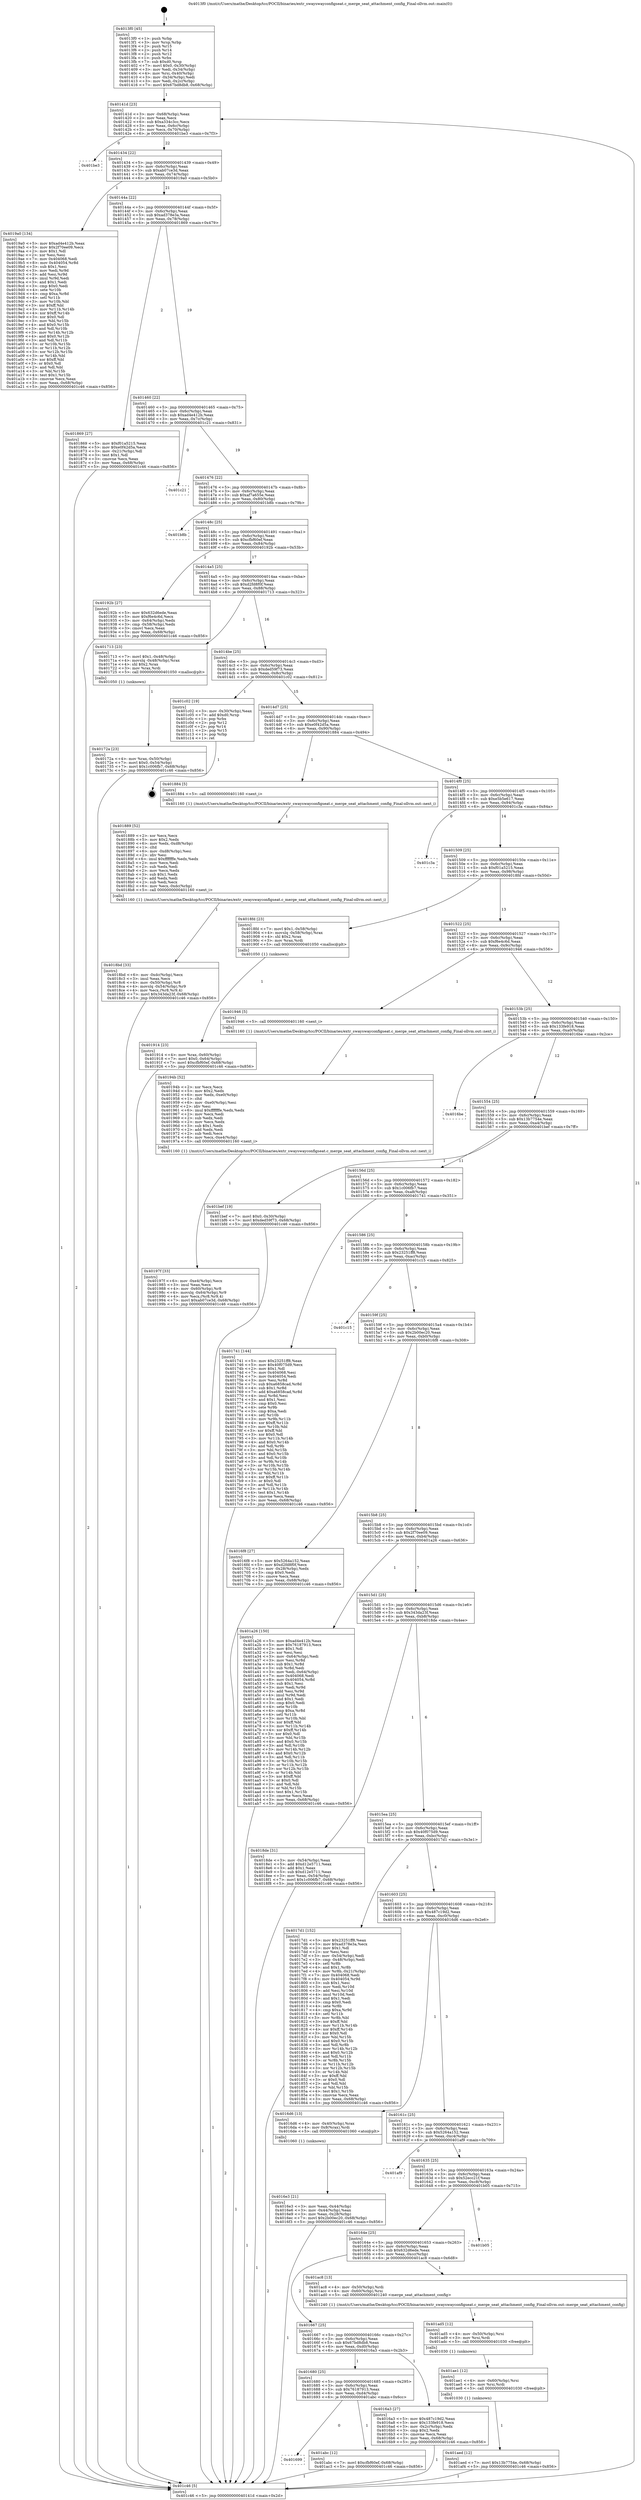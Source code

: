 digraph "0x4013f0" {
  label = "0x4013f0 (/mnt/c/Users/mathe/Desktop/tcc/POCII/binaries/extr_swayswayconfigseat.c_merge_seat_attachment_config_Final-ollvm.out::main(0))"
  labelloc = "t"
  node[shape=record]

  Entry [label="",width=0.3,height=0.3,shape=circle,fillcolor=black,style=filled]
  "0x40141d" [label="{
     0x40141d [23]\l
     | [instrs]\l
     &nbsp;&nbsp;0x40141d \<+3\>: mov -0x68(%rbp),%eax\l
     &nbsp;&nbsp;0x401420 \<+2\>: mov %eax,%ecx\l
     &nbsp;&nbsp;0x401422 \<+6\>: sub $0xa334c3cc,%ecx\l
     &nbsp;&nbsp;0x401428 \<+3\>: mov %eax,-0x6c(%rbp)\l
     &nbsp;&nbsp;0x40142b \<+3\>: mov %ecx,-0x70(%rbp)\l
     &nbsp;&nbsp;0x40142e \<+6\>: je 0000000000401be3 \<main+0x7f3\>\l
  }"]
  "0x401be3" [label="{
     0x401be3\l
  }", style=dashed]
  "0x401434" [label="{
     0x401434 [22]\l
     | [instrs]\l
     &nbsp;&nbsp;0x401434 \<+5\>: jmp 0000000000401439 \<main+0x49\>\l
     &nbsp;&nbsp;0x401439 \<+3\>: mov -0x6c(%rbp),%eax\l
     &nbsp;&nbsp;0x40143c \<+5\>: sub $0xab07ce3d,%eax\l
     &nbsp;&nbsp;0x401441 \<+3\>: mov %eax,-0x74(%rbp)\l
     &nbsp;&nbsp;0x401444 \<+6\>: je 00000000004019a0 \<main+0x5b0\>\l
  }"]
  Exit [label="",width=0.3,height=0.3,shape=circle,fillcolor=black,style=filled,peripheries=2]
  "0x4019a0" [label="{
     0x4019a0 [134]\l
     | [instrs]\l
     &nbsp;&nbsp;0x4019a0 \<+5\>: mov $0xad4e412b,%eax\l
     &nbsp;&nbsp;0x4019a5 \<+5\>: mov $0x2f70ee09,%ecx\l
     &nbsp;&nbsp;0x4019aa \<+2\>: mov $0x1,%dl\l
     &nbsp;&nbsp;0x4019ac \<+2\>: xor %esi,%esi\l
     &nbsp;&nbsp;0x4019ae \<+7\>: mov 0x404068,%edi\l
     &nbsp;&nbsp;0x4019b5 \<+8\>: mov 0x404054,%r8d\l
     &nbsp;&nbsp;0x4019bd \<+3\>: sub $0x1,%esi\l
     &nbsp;&nbsp;0x4019c0 \<+3\>: mov %edi,%r9d\l
     &nbsp;&nbsp;0x4019c3 \<+3\>: add %esi,%r9d\l
     &nbsp;&nbsp;0x4019c6 \<+4\>: imul %r9d,%edi\l
     &nbsp;&nbsp;0x4019ca \<+3\>: and $0x1,%edi\l
     &nbsp;&nbsp;0x4019cd \<+3\>: cmp $0x0,%edi\l
     &nbsp;&nbsp;0x4019d0 \<+4\>: sete %r10b\l
     &nbsp;&nbsp;0x4019d4 \<+4\>: cmp $0xa,%r8d\l
     &nbsp;&nbsp;0x4019d8 \<+4\>: setl %r11b\l
     &nbsp;&nbsp;0x4019dc \<+3\>: mov %r10b,%bl\l
     &nbsp;&nbsp;0x4019df \<+3\>: xor $0xff,%bl\l
     &nbsp;&nbsp;0x4019e2 \<+3\>: mov %r11b,%r14b\l
     &nbsp;&nbsp;0x4019e5 \<+4\>: xor $0xff,%r14b\l
     &nbsp;&nbsp;0x4019e9 \<+3\>: xor $0x0,%dl\l
     &nbsp;&nbsp;0x4019ec \<+3\>: mov %bl,%r15b\l
     &nbsp;&nbsp;0x4019ef \<+4\>: and $0x0,%r15b\l
     &nbsp;&nbsp;0x4019f3 \<+3\>: and %dl,%r10b\l
     &nbsp;&nbsp;0x4019f6 \<+3\>: mov %r14b,%r12b\l
     &nbsp;&nbsp;0x4019f9 \<+4\>: and $0x0,%r12b\l
     &nbsp;&nbsp;0x4019fd \<+3\>: and %dl,%r11b\l
     &nbsp;&nbsp;0x401a00 \<+3\>: or %r10b,%r15b\l
     &nbsp;&nbsp;0x401a03 \<+3\>: or %r11b,%r12b\l
     &nbsp;&nbsp;0x401a06 \<+3\>: xor %r12b,%r15b\l
     &nbsp;&nbsp;0x401a09 \<+3\>: or %r14b,%bl\l
     &nbsp;&nbsp;0x401a0c \<+3\>: xor $0xff,%bl\l
     &nbsp;&nbsp;0x401a0f \<+3\>: or $0x0,%dl\l
     &nbsp;&nbsp;0x401a12 \<+2\>: and %dl,%bl\l
     &nbsp;&nbsp;0x401a14 \<+3\>: or %bl,%r15b\l
     &nbsp;&nbsp;0x401a17 \<+4\>: test $0x1,%r15b\l
     &nbsp;&nbsp;0x401a1b \<+3\>: cmovne %ecx,%eax\l
     &nbsp;&nbsp;0x401a1e \<+3\>: mov %eax,-0x68(%rbp)\l
     &nbsp;&nbsp;0x401a21 \<+5\>: jmp 0000000000401c46 \<main+0x856\>\l
  }"]
  "0x40144a" [label="{
     0x40144a [22]\l
     | [instrs]\l
     &nbsp;&nbsp;0x40144a \<+5\>: jmp 000000000040144f \<main+0x5f\>\l
     &nbsp;&nbsp;0x40144f \<+3\>: mov -0x6c(%rbp),%eax\l
     &nbsp;&nbsp;0x401452 \<+5\>: sub $0xad378e3a,%eax\l
     &nbsp;&nbsp;0x401457 \<+3\>: mov %eax,-0x78(%rbp)\l
     &nbsp;&nbsp;0x40145a \<+6\>: je 0000000000401869 \<main+0x479\>\l
  }"]
  "0x401aed" [label="{
     0x401aed [12]\l
     | [instrs]\l
     &nbsp;&nbsp;0x401aed \<+7\>: movl $0x13b7754e,-0x68(%rbp)\l
     &nbsp;&nbsp;0x401af4 \<+5\>: jmp 0000000000401c46 \<main+0x856\>\l
  }"]
  "0x401869" [label="{
     0x401869 [27]\l
     | [instrs]\l
     &nbsp;&nbsp;0x401869 \<+5\>: mov $0xf01a5215,%eax\l
     &nbsp;&nbsp;0x40186e \<+5\>: mov $0xe0f42d5a,%ecx\l
     &nbsp;&nbsp;0x401873 \<+3\>: mov -0x21(%rbp),%dl\l
     &nbsp;&nbsp;0x401876 \<+3\>: test $0x1,%dl\l
     &nbsp;&nbsp;0x401879 \<+3\>: cmovne %ecx,%eax\l
     &nbsp;&nbsp;0x40187c \<+3\>: mov %eax,-0x68(%rbp)\l
     &nbsp;&nbsp;0x40187f \<+5\>: jmp 0000000000401c46 \<main+0x856\>\l
  }"]
  "0x401460" [label="{
     0x401460 [22]\l
     | [instrs]\l
     &nbsp;&nbsp;0x401460 \<+5\>: jmp 0000000000401465 \<main+0x75\>\l
     &nbsp;&nbsp;0x401465 \<+3\>: mov -0x6c(%rbp),%eax\l
     &nbsp;&nbsp;0x401468 \<+5\>: sub $0xad4e412b,%eax\l
     &nbsp;&nbsp;0x40146d \<+3\>: mov %eax,-0x7c(%rbp)\l
     &nbsp;&nbsp;0x401470 \<+6\>: je 0000000000401c21 \<main+0x831\>\l
  }"]
  "0x401ae1" [label="{
     0x401ae1 [12]\l
     | [instrs]\l
     &nbsp;&nbsp;0x401ae1 \<+4\>: mov -0x60(%rbp),%rsi\l
     &nbsp;&nbsp;0x401ae5 \<+3\>: mov %rsi,%rdi\l
     &nbsp;&nbsp;0x401ae8 \<+5\>: call 0000000000401030 \<free@plt\>\l
     | [calls]\l
     &nbsp;&nbsp;0x401030 \{1\} (unknown)\l
  }"]
  "0x401c21" [label="{
     0x401c21\l
  }", style=dashed]
  "0x401476" [label="{
     0x401476 [22]\l
     | [instrs]\l
     &nbsp;&nbsp;0x401476 \<+5\>: jmp 000000000040147b \<main+0x8b\>\l
     &nbsp;&nbsp;0x40147b \<+3\>: mov -0x6c(%rbp),%eax\l
     &nbsp;&nbsp;0x40147e \<+5\>: sub $0xaf7a655e,%eax\l
     &nbsp;&nbsp;0x401483 \<+3\>: mov %eax,-0x80(%rbp)\l
     &nbsp;&nbsp;0x401486 \<+6\>: je 0000000000401b8b \<main+0x79b\>\l
  }"]
  "0x401ad5" [label="{
     0x401ad5 [12]\l
     | [instrs]\l
     &nbsp;&nbsp;0x401ad5 \<+4\>: mov -0x50(%rbp),%rsi\l
     &nbsp;&nbsp;0x401ad9 \<+3\>: mov %rsi,%rdi\l
     &nbsp;&nbsp;0x401adc \<+5\>: call 0000000000401030 \<free@plt\>\l
     | [calls]\l
     &nbsp;&nbsp;0x401030 \{1\} (unknown)\l
  }"]
  "0x401b8b" [label="{
     0x401b8b\l
  }", style=dashed]
  "0x40148c" [label="{
     0x40148c [25]\l
     | [instrs]\l
     &nbsp;&nbsp;0x40148c \<+5\>: jmp 0000000000401491 \<main+0xa1\>\l
     &nbsp;&nbsp;0x401491 \<+3\>: mov -0x6c(%rbp),%eax\l
     &nbsp;&nbsp;0x401494 \<+5\>: sub $0xcfbf60ef,%eax\l
     &nbsp;&nbsp;0x401499 \<+6\>: mov %eax,-0x84(%rbp)\l
     &nbsp;&nbsp;0x40149f \<+6\>: je 000000000040192b \<main+0x53b\>\l
  }"]
  "0x401699" [label="{
     0x401699\l
  }", style=dashed]
  "0x40192b" [label="{
     0x40192b [27]\l
     | [instrs]\l
     &nbsp;&nbsp;0x40192b \<+5\>: mov $0x632d6ede,%eax\l
     &nbsp;&nbsp;0x401930 \<+5\>: mov $0xf6e4c6d,%ecx\l
     &nbsp;&nbsp;0x401935 \<+3\>: mov -0x64(%rbp),%edx\l
     &nbsp;&nbsp;0x401938 \<+3\>: cmp -0x58(%rbp),%edx\l
     &nbsp;&nbsp;0x40193b \<+3\>: cmovl %ecx,%eax\l
     &nbsp;&nbsp;0x40193e \<+3\>: mov %eax,-0x68(%rbp)\l
     &nbsp;&nbsp;0x401941 \<+5\>: jmp 0000000000401c46 \<main+0x856\>\l
  }"]
  "0x4014a5" [label="{
     0x4014a5 [25]\l
     | [instrs]\l
     &nbsp;&nbsp;0x4014a5 \<+5\>: jmp 00000000004014aa \<main+0xba\>\l
     &nbsp;&nbsp;0x4014aa \<+3\>: mov -0x6c(%rbp),%eax\l
     &nbsp;&nbsp;0x4014ad \<+5\>: sub $0xd2fd8f0f,%eax\l
     &nbsp;&nbsp;0x4014b2 \<+6\>: mov %eax,-0x88(%rbp)\l
     &nbsp;&nbsp;0x4014b8 \<+6\>: je 0000000000401713 \<main+0x323\>\l
  }"]
  "0x401abc" [label="{
     0x401abc [12]\l
     | [instrs]\l
     &nbsp;&nbsp;0x401abc \<+7\>: movl $0xcfbf60ef,-0x68(%rbp)\l
     &nbsp;&nbsp;0x401ac3 \<+5\>: jmp 0000000000401c46 \<main+0x856\>\l
  }"]
  "0x401713" [label="{
     0x401713 [23]\l
     | [instrs]\l
     &nbsp;&nbsp;0x401713 \<+7\>: movl $0x1,-0x48(%rbp)\l
     &nbsp;&nbsp;0x40171a \<+4\>: movslq -0x48(%rbp),%rax\l
     &nbsp;&nbsp;0x40171e \<+4\>: shl $0x2,%rax\l
     &nbsp;&nbsp;0x401722 \<+3\>: mov %rax,%rdi\l
     &nbsp;&nbsp;0x401725 \<+5\>: call 0000000000401050 \<malloc@plt\>\l
     | [calls]\l
     &nbsp;&nbsp;0x401050 \{1\} (unknown)\l
  }"]
  "0x4014be" [label="{
     0x4014be [25]\l
     | [instrs]\l
     &nbsp;&nbsp;0x4014be \<+5\>: jmp 00000000004014c3 \<main+0xd3\>\l
     &nbsp;&nbsp;0x4014c3 \<+3\>: mov -0x6c(%rbp),%eax\l
     &nbsp;&nbsp;0x4014c6 \<+5\>: sub $0xded59f73,%eax\l
     &nbsp;&nbsp;0x4014cb \<+6\>: mov %eax,-0x8c(%rbp)\l
     &nbsp;&nbsp;0x4014d1 \<+6\>: je 0000000000401c02 \<main+0x812\>\l
  }"]
  "0x40197f" [label="{
     0x40197f [33]\l
     | [instrs]\l
     &nbsp;&nbsp;0x40197f \<+6\>: mov -0xe4(%rbp),%ecx\l
     &nbsp;&nbsp;0x401985 \<+3\>: imul %eax,%ecx\l
     &nbsp;&nbsp;0x401988 \<+4\>: mov -0x60(%rbp),%r8\l
     &nbsp;&nbsp;0x40198c \<+4\>: movslq -0x64(%rbp),%r9\l
     &nbsp;&nbsp;0x401990 \<+4\>: mov %ecx,(%r8,%r9,4)\l
     &nbsp;&nbsp;0x401994 \<+7\>: movl $0xab07ce3d,-0x68(%rbp)\l
     &nbsp;&nbsp;0x40199b \<+5\>: jmp 0000000000401c46 \<main+0x856\>\l
  }"]
  "0x401c02" [label="{
     0x401c02 [19]\l
     | [instrs]\l
     &nbsp;&nbsp;0x401c02 \<+3\>: mov -0x30(%rbp),%eax\l
     &nbsp;&nbsp;0x401c05 \<+7\>: add $0xd0,%rsp\l
     &nbsp;&nbsp;0x401c0c \<+1\>: pop %rbx\l
     &nbsp;&nbsp;0x401c0d \<+2\>: pop %r12\l
     &nbsp;&nbsp;0x401c0f \<+2\>: pop %r14\l
     &nbsp;&nbsp;0x401c11 \<+2\>: pop %r15\l
     &nbsp;&nbsp;0x401c13 \<+1\>: pop %rbp\l
     &nbsp;&nbsp;0x401c14 \<+1\>: ret\l
  }"]
  "0x4014d7" [label="{
     0x4014d7 [25]\l
     | [instrs]\l
     &nbsp;&nbsp;0x4014d7 \<+5\>: jmp 00000000004014dc \<main+0xec\>\l
     &nbsp;&nbsp;0x4014dc \<+3\>: mov -0x6c(%rbp),%eax\l
     &nbsp;&nbsp;0x4014df \<+5\>: sub $0xe0f42d5a,%eax\l
     &nbsp;&nbsp;0x4014e4 \<+6\>: mov %eax,-0x90(%rbp)\l
     &nbsp;&nbsp;0x4014ea \<+6\>: je 0000000000401884 \<main+0x494\>\l
  }"]
  "0x40194b" [label="{
     0x40194b [52]\l
     | [instrs]\l
     &nbsp;&nbsp;0x40194b \<+2\>: xor %ecx,%ecx\l
     &nbsp;&nbsp;0x40194d \<+5\>: mov $0x2,%edx\l
     &nbsp;&nbsp;0x401952 \<+6\>: mov %edx,-0xe0(%rbp)\l
     &nbsp;&nbsp;0x401958 \<+1\>: cltd\l
     &nbsp;&nbsp;0x401959 \<+6\>: mov -0xe0(%rbp),%esi\l
     &nbsp;&nbsp;0x40195f \<+2\>: idiv %esi\l
     &nbsp;&nbsp;0x401961 \<+6\>: imul $0xfffffffe,%edx,%edx\l
     &nbsp;&nbsp;0x401967 \<+2\>: mov %ecx,%edi\l
     &nbsp;&nbsp;0x401969 \<+2\>: sub %edx,%edi\l
     &nbsp;&nbsp;0x40196b \<+2\>: mov %ecx,%edx\l
     &nbsp;&nbsp;0x40196d \<+3\>: sub $0x1,%edx\l
     &nbsp;&nbsp;0x401970 \<+2\>: add %edx,%edi\l
     &nbsp;&nbsp;0x401972 \<+2\>: sub %edi,%ecx\l
     &nbsp;&nbsp;0x401974 \<+6\>: mov %ecx,-0xe4(%rbp)\l
     &nbsp;&nbsp;0x40197a \<+5\>: call 0000000000401160 \<next_i\>\l
     | [calls]\l
     &nbsp;&nbsp;0x401160 \{1\} (/mnt/c/Users/mathe/Desktop/tcc/POCII/binaries/extr_swayswayconfigseat.c_merge_seat_attachment_config_Final-ollvm.out::next_i)\l
  }"]
  "0x401884" [label="{
     0x401884 [5]\l
     | [instrs]\l
     &nbsp;&nbsp;0x401884 \<+5\>: call 0000000000401160 \<next_i\>\l
     | [calls]\l
     &nbsp;&nbsp;0x401160 \{1\} (/mnt/c/Users/mathe/Desktop/tcc/POCII/binaries/extr_swayswayconfigseat.c_merge_seat_attachment_config_Final-ollvm.out::next_i)\l
  }"]
  "0x4014f0" [label="{
     0x4014f0 [25]\l
     | [instrs]\l
     &nbsp;&nbsp;0x4014f0 \<+5\>: jmp 00000000004014f5 \<main+0x105\>\l
     &nbsp;&nbsp;0x4014f5 \<+3\>: mov -0x6c(%rbp),%eax\l
     &nbsp;&nbsp;0x4014f8 \<+5\>: sub $0xe5b5e617,%eax\l
     &nbsp;&nbsp;0x4014fd \<+6\>: mov %eax,-0x94(%rbp)\l
     &nbsp;&nbsp;0x401503 \<+6\>: je 0000000000401c3a \<main+0x84a\>\l
  }"]
  "0x401914" [label="{
     0x401914 [23]\l
     | [instrs]\l
     &nbsp;&nbsp;0x401914 \<+4\>: mov %rax,-0x60(%rbp)\l
     &nbsp;&nbsp;0x401918 \<+7\>: movl $0x0,-0x64(%rbp)\l
     &nbsp;&nbsp;0x40191f \<+7\>: movl $0xcfbf60ef,-0x68(%rbp)\l
     &nbsp;&nbsp;0x401926 \<+5\>: jmp 0000000000401c46 \<main+0x856\>\l
  }"]
  "0x401c3a" [label="{
     0x401c3a\l
  }", style=dashed]
  "0x401509" [label="{
     0x401509 [25]\l
     | [instrs]\l
     &nbsp;&nbsp;0x401509 \<+5\>: jmp 000000000040150e \<main+0x11e\>\l
     &nbsp;&nbsp;0x40150e \<+3\>: mov -0x6c(%rbp),%eax\l
     &nbsp;&nbsp;0x401511 \<+5\>: sub $0xf01a5215,%eax\l
     &nbsp;&nbsp;0x401516 \<+6\>: mov %eax,-0x98(%rbp)\l
     &nbsp;&nbsp;0x40151c \<+6\>: je 00000000004018fd \<main+0x50d\>\l
  }"]
  "0x4018bd" [label="{
     0x4018bd [33]\l
     | [instrs]\l
     &nbsp;&nbsp;0x4018bd \<+6\>: mov -0xdc(%rbp),%ecx\l
     &nbsp;&nbsp;0x4018c3 \<+3\>: imul %eax,%ecx\l
     &nbsp;&nbsp;0x4018c6 \<+4\>: mov -0x50(%rbp),%r8\l
     &nbsp;&nbsp;0x4018ca \<+4\>: movslq -0x54(%rbp),%r9\l
     &nbsp;&nbsp;0x4018ce \<+4\>: mov %ecx,(%r8,%r9,4)\l
     &nbsp;&nbsp;0x4018d2 \<+7\>: movl $0x343da23f,-0x68(%rbp)\l
     &nbsp;&nbsp;0x4018d9 \<+5\>: jmp 0000000000401c46 \<main+0x856\>\l
  }"]
  "0x4018fd" [label="{
     0x4018fd [23]\l
     | [instrs]\l
     &nbsp;&nbsp;0x4018fd \<+7\>: movl $0x1,-0x58(%rbp)\l
     &nbsp;&nbsp;0x401904 \<+4\>: movslq -0x58(%rbp),%rax\l
     &nbsp;&nbsp;0x401908 \<+4\>: shl $0x2,%rax\l
     &nbsp;&nbsp;0x40190c \<+3\>: mov %rax,%rdi\l
     &nbsp;&nbsp;0x40190f \<+5\>: call 0000000000401050 \<malloc@plt\>\l
     | [calls]\l
     &nbsp;&nbsp;0x401050 \{1\} (unknown)\l
  }"]
  "0x401522" [label="{
     0x401522 [25]\l
     | [instrs]\l
     &nbsp;&nbsp;0x401522 \<+5\>: jmp 0000000000401527 \<main+0x137\>\l
     &nbsp;&nbsp;0x401527 \<+3\>: mov -0x6c(%rbp),%eax\l
     &nbsp;&nbsp;0x40152a \<+5\>: sub $0xf6e4c6d,%eax\l
     &nbsp;&nbsp;0x40152f \<+6\>: mov %eax,-0x9c(%rbp)\l
     &nbsp;&nbsp;0x401535 \<+6\>: je 0000000000401946 \<main+0x556\>\l
  }"]
  "0x401889" [label="{
     0x401889 [52]\l
     | [instrs]\l
     &nbsp;&nbsp;0x401889 \<+2\>: xor %ecx,%ecx\l
     &nbsp;&nbsp;0x40188b \<+5\>: mov $0x2,%edx\l
     &nbsp;&nbsp;0x401890 \<+6\>: mov %edx,-0xd8(%rbp)\l
     &nbsp;&nbsp;0x401896 \<+1\>: cltd\l
     &nbsp;&nbsp;0x401897 \<+6\>: mov -0xd8(%rbp),%esi\l
     &nbsp;&nbsp;0x40189d \<+2\>: idiv %esi\l
     &nbsp;&nbsp;0x40189f \<+6\>: imul $0xfffffffe,%edx,%edx\l
     &nbsp;&nbsp;0x4018a5 \<+2\>: mov %ecx,%edi\l
     &nbsp;&nbsp;0x4018a7 \<+2\>: sub %edx,%edi\l
     &nbsp;&nbsp;0x4018a9 \<+2\>: mov %ecx,%edx\l
     &nbsp;&nbsp;0x4018ab \<+3\>: sub $0x1,%edx\l
     &nbsp;&nbsp;0x4018ae \<+2\>: add %edx,%edi\l
     &nbsp;&nbsp;0x4018b0 \<+2\>: sub %edi,%ecx\l
     &nbsp;&nbsp;0x4018b2 \<+6\>: mov %ecx,-0xdc(%rbp)\l
     &nbsp;&nbsp;0x4018b8 \<+5\>: call 0000000000401160 \<next_i\>\l
     | [calls]\l
     &nbsp;&nbsp;0x401160 \{1\} (/mnt/c/Users/mathe/Desktop/tcc/POCII/binaries/extr_swayswayconfigseat.c_merge_seat_attachment_config_Final-ollvm.out::next_i)\l
  }"]
  "0x401946" [label="{
     0x401946 [5]\l
     | [instrs]\l
     &nbsp;&nbsp;0x401946 \<+5\>: call 0000000000401160 \<next_i\>\l
     | [calls]\l
     &nbsp;&nbsp;0x401160 \{1\} (/mnt/c/Users/mathe/Desktop/tcc/POCII/binaries/extr_swayswayconfigseat.c_merge_seat_attachment_config_Final-ollvm.out::next_i)\l
  }"]
  "0x40153b" [label="{
     0x40153b [25]\l
     | [instrs]\l
     &nbsp;&nbsp;0x40153b \<+5\>: jmp 0000000000401540 \<main+0x150\>\l
     &nbsp;&nbsp;0x401540 \<+3\>: mov -0x6c(%rbp),%eax\l
     &nbsp;&nbsp;0x401543 \<+5\>: sub $0x133fe918,%eax\l
     &nbsp;&nbsp;0x401548 \<+6\>: mov %eax,-0xa0(%rbp)\l
     &nbsp;&nbsp;0x40154e \<+6\>: je 00000000004016be \<main+0x2ce\>\l
  }"]
  "0x40172a" [label="{
     0x40172a [23]\l
     | [instrs]\l
     &nbsp;&nbsp;0x40172a \<+4\>: mov %rax,-0x50(%rbp)\l
     &nbsp;&nbsp;0x40172e \<+7\>: movl $0x0,-0x54(%rbp)\l
     &nbsp;&nbsp;0x401735 \<+7\>: movl $0x1c006fb7,-0x68(%rbp)\l
     &nbsp;&nbsp;0x40173c \<+5\>: jmp 0000000000401c46 \<main+0x856\>\l
  }"]
  "0x4016be" [label="{
     0x4016be\l
  }", style=dashed]
  "0x401554" [label="{
     0x401554 [25]\l
     | [instrs]\l
     &nbsp;&nbsp;0x401554 \<+5\>: jmp 0000000000401559 \<main+0x169\>\l
     &nbsp;&nbsp;0x401559 \<+3\>: mov -0x6c(%rbp),%eax\l
     &nbsp;&nbsp;0x40155c \<+5\>: sub $0x13b7754e,%eax\l
     &nbsp;&nbsp;0x401561 \<+6\>: mov %eax,-0xa4(%rbp)\l
     &nbsp;&nbsp;0x401567 \<+6\>: je 0000000000401bef \<main+0x7ff\>\l
  }"]
  "0x4016e3" [label="{
     0x4016e3 [21]\l
     | [instrs]\l
     &nbsp;&nbsp;0x4016e3 \<+3\>: mov %eax,-0x44(%rbp)\l
     &nbsp;&nbsp;0x4016e6 \<+3\>: mov -0x44(%rbp),%eax\l
     &nbsp;&nbsp;0x4016e9 \<+3\>: mov %eax,-0x28(%rbp)\l
     &nbsp;&nbsp;0x4016ec \<+7\>: movl $0x2b00ec20,-0x68(%rbp)\l
     &nbsp;&nbsp;0x4016f3 \<+5\>: jmp 0000000000401c46 \<main+0x856\>\l
  }"]
  "0x401bef" [label="{
     0x401bef [19]\l
     | [instrs]\l
     &nbsp;&nbsp;0x401bef \<+7\>: movl $0x0,-0x30(%rbp)\l
     &nbsp;&nbsp;0x401bf6 \<+7\>: movl $0xded59f73,-0x68(%rbp)\l
     &nbsp;&nbsp;0x401bfd \<+5\>: jmp 0000000000401c46 \<main+0x856\>\l
  }"]
  "0x40156d" [label="{
     0x40156d [25]\l
     | [instrs]\l
     &nbsp;&nbsp;0x40156d \<+5\>: jmp 0000000000401572 \<main+0x182\>\l
     &nbsp;&nbsp;0x401572 \<+3\>: mov -0x6c(%rbp),%eax\l
     &nbsp;&nbsp;0x401575 \<+5\>: sub $0x1c006fb7,%eax\l
     &nbsp;&nbsp;0x40157a \<+6\>: mov %eax,-0xa8(%rbp)\l
     &nbsp;&nbsp;0x401580 \<+6\>: je 0000000000401741 \<main+0x351\>\l
  }"]
  "0x4013f0" [label="{
     0x4013f0 [45]\l
     | [instrs]\l
     &nbsp;&nbsp;0x4013f0 \<+1\>: push %rbp\l
     &nbsp;&nbsp;0x4013f1 \<+3\>: mov %rsp,%rbp\l
     &nbsp;&nbsp;0x4013f4 \<+2\>: push %r15\l
     &nbsp;&nbsp;0x4013f6 \<+2\>: push %r14\l
     &nbsp;&nbsp;0x4013f8 \<+2\>: push %r12\l
     &nbsp;&nbsp;0x4013fa \<+1\>: push %rbx\l
     &nbsp;&nbsp;0x4013fb \<+7\>: sub $0xd0,%rsp\l
     &nbsp;&nbsp;0x401402 \<+7\>: movl $0x0,-0x30(%rbp)\l
     &nbsp;&nbsp;0x401409 \<+3\>: mov %edi,-0x34(%rbp)\l
     &nbsp;&nbsp;0x40140c \<+4\>: mov %rsi,-0x40(%rbp)\l
     &nbsp;&nbsp;0x401410 \<+3\>: mov -0x34(%rbp),%edi\l
     &nbsp;&nbsp;0x401413 \<+3\>: mov %edi,-0x2c(%rbp)\l
     &nbsp;&nbsp;0x401416 \<+7\>: movl $0x67bd8db8,-0x68(%rbp)\l
  }"]
  "0x401741" [label="{
     0x401741 [144]\l
     | [instrs]\l
     &nbsp;&nbsp;0x401741 \<+5\>: mov $0x23251ff8,%eax\l
     &nbsp;&nbsp;0x401746 \<+5\>: mov $0x40f075d9,%ecx\l
     &nbsp;&nbsp;0x40174b \<+2\>: mov $0x1,%dl\l
     &nbsp;&nbsp;0x40174d \<+7\>: mov 0x404068,%esi\l
     &nbsp;&nbsp;0x401754 \<+7\>: mov 0x404054,%edi\l
     &nbsp;&nbsp;0x40175b \<+3\>: mov %esi,%r8d\l
     &nbsp;&nbsp;0x40175e \<+7\>: sub $0xa6858cad,%r8d\l
     &nbsp;&nbsp;0x401765 \<+4\>: sub $0x1,%r8d\l
     &nbsp;&nbsp;0x401769 \<+7\>: add $0xa6858cad,%r8d\l
     &nbsp;&nbsp;0x401770 \<+4\>: imul %r8d,%esi\l
     &nbsp;&nbsp;0x401774 \<+3\>: and $0x1,%esi\l
     &nbsp;&nbsp;0x401777 \<+3\>: cmp $0x0,%esi\l
     &nbsp;&nbsp;0x40177a \<+4\>: sete %r9b\l
     &nbsp;&nbsp;0x40177e \<+3\>: cmp $0xa,%edi\l
     &nbsp;&nbsp;0x401781 \<+4\>: setl %r10b\l
     &nbsp;&nbsp;0x401785 \<+3\>: mov %r9b,%r11b\l
     &nbsp;&nbsp;0x401788 \<+4\>: xor $0xff,%r11b\l
     &nbsp;&nbsp;0x40178c \<+3\>: mov %r10b,%bl\l
     &nbsp;&nbsp;0x40178f \<+3\>: xor $0xff,%bl\l
     &nbsp;&nbsp;0x401792 \<+3\>: xor $0x0,%dl\l
     &nbsp;&nbsp;0x401795 \<+3\>: mov %r11b,%r14b\l
     &nbsp;&nbsp;0x401798 \<+4\>: and $0x0,%r14b\l
     &nbsp;&nbsp;0x40179c \<+3\>: and %dl,%r9b\l
     &nbsp;&nbsp;0x40179f \<+3\>: mov %bl,%r15b\l
     &nbsp;&nbsp;0x4017a2 \<+4\>: and $0x0,%r15b\l
     &nbsp;&nbsp;0x4017a6 \<+3\>: and %dl,%r10b\l
     &nbsp;&nbsp;0x4017a9 \<+3\>: or %r9b,%r14b\l
     &nbsp;&nbsp;0x4017ac \<+3\>: or %r10b,%r15b\l
     &nbsp;&nbsp;0x4017af \<+3\>: xor %r15b,%r14b\l
     &nbsp;&nbsp;0x4017b2 \<+3\>: or %bl,%r11b\l
     &nbsp;&nbsp;0x4017b5 \<+4\>: xor $0xff,%r11b\l
     &nbsp;&nbsp;0x4017b9 \<+3\>: or $0x0,%dl\l
     &nbsp;&nbsp;0x4017bc \<+3\>: and %dl,%r11b\l
     &nbsp;&nbsp;0x4017bf \<+3\>: or %r11b,%r14b\l
     &nbsp;&nbsp;0x4017c2 \<+4\>: test $0x1,%r14b\l
     &nbsp;&nbsp;0x4017c6 \<+3\>: cmovne %ecx,%eax\l
     &nbsp;&nbsp;0x4017c9 \<+3\>: mov %eax,-0x68(%rbp)\l
     &nbsp;&nbsp;0x4017cc \<+5\>: jmp 0000000000401c46 \<main+0x856\>\l
  }"]
  "0x401586" [label="{
     0x401586 [25]\l
     | [instrs]\l
     &nbsp;&nbsp;0x401586 \<+5\>: jmp 000000000040158b \<main+0x19b\>\l
     &nbsp;&nbsp;0x40158b \<+3\>: mov -0x6c(%rbp),%eax\l
     &nbsp;&nbsp;0x40158e \<+5\>: sub $0x23251ff8,%eax\l
     &nbsp;&nbsp;0x401593 \<+6\>: mov %eax,-0xac(%rbp)\l
     &nbsp;&nbsp;0x401599 \<+6\>: je 0000000000401c15 \<main+0x825\>\l
  }"]
  "0x401c46" [label="{
     0x401c46 [5]\l
     | [instrs]\l
     &nbsp;&nbsp;0x401c46 \<+5\>: jmp 000000000040141d \<main+0x2d\>\l
  }"]
  "0x401c15" [label="{
     0x401c15\l
  }", style=dashed]
  "0x40159f" [label="{
     0x40159f [25]\l
     | [instrs]\l
     &nbsp;&nbsp;0x40159f \<+5\>: jmp 00000000004015a4 \<main+0x1b4\>\l
     &nbsp;&nbsp;0x4015a4 \<+3\>: mov -0x6c(%rbp),%eax\l
     &nbsp;&nbsp;0x4015a7 \<+5\>: sub $0x2b00ec20,%eax\l
     &nbsp;&nbsp;0x4015ac \<+6\>: mov %eax,-0xb0(%rbp)\l
     &nbsp;&nbsp;0x4015b2 \<+6\>: je 00000000004016f8 \<main+0x308\>\l
  }"]
  "0x401680" [label="{
     0x401680 [25]\l
     | [instrs]\l
     &nbsp;&nbsp;0x401680 \<+5\>: jmp 0000000000401685 \<main+0x295\>\l
     &nbsp;&nbsp;0x401685 \<+3\>: mov -0x6c(%rbp),%eax\l
     &nbsp;&nbsp;0x401688 \<+5\>: sub $0x76187913,%eax\l
     &nbsp;&nbsp;0x40168d \<+6\>: mov %eax,-0xd4(%rbp)\l
     &nbsp;&nbsp;0x401693 \<+6\>: je 0000000000401abc \<main+0x6cc\>\l
  }"]
  "0x4016f8" [label="{
     0x4016f8 [27]\l
     | [instrs]\l
     &nbsp;&nbsp;0x4016f8 \<+5\>: mov $0x5264a152,%eax\l
     &nbsp;&nbsp;0x4016fd \<+5\>: mov $0xd2fd8f0f,%ecx\l
     &nbsp;&nbsp;0x401702 \<+3\>: mov -0x28(%rbp),%edx\l
     &nbsp;&nbsp;0x401705 \<+3\>: cmp $0x0,%edx\l
     &nbsp;&nbsp;0x401708 \<+3\>: cmove %ecx,%eax\l
     &nbsp;&nbsp;0x40170b \<+3\>: mov %eax,-0x68(%rbp)\l
     &nbsp;&nbsp;0x40170e \<+5\>: jmp 0000000000401c46 \<main+0x856\>\l
  }"]
  "0x4015b8" [label="{
     0x4015b8 [25]\l
     | [instrs]\l
     &nbsp;&nbsp;0x4015b8 \<+5\>: jmp 00000000004015bd \<main+0x1cd\>\l
     &nbsp;&nbsp;0x4015bd \<+3\>: mov -0x6c(%rbp),%eax\l
     &nbsp;&nbsp;0x4015c0 \<+5\>: sub $0x2f70ee09,%eax\l
     &nbsp;&nbsp;0x4015c5 \<+6\>: mov %eax,-0xb4(%rbp)\l
     &nbsp;&nbsp;0x4015cb \<+6\>: je 0000000000401a26 \<main+0x636\>\l
  }"]
  "0x4016a3" [label="{
     0x4016a3 [27]\l
     | [instrs]\l
     &nbsp;&nbsp;0x4016a3 \<+5\>: mov $0x487c19d2,%eax\l
     &nbsp;&nbsp;0x4016a8 \<+5\>: mov $0x133fe918,%ecx\l
     &nbsp;&nbsp;0x4016ad \<+3\>: mov -0x2c(%rbp),%edx\l
     &nbsp;&nbsp;0x4016b0 \<+3\>: cmp $0x2,%edx\l
     &nbsp;&nbsp;0x4016b3 \<+3\>: cmovne %ecx,%eax\l
     &nbsp;&nbsp;0x4016b6 \<+3\>: mov %eax,-0x68(%rbp)\l
     &nbsp;&nbsp;0x4016b9 \<+5\>: jmp 0000000000401c46 \<main+0x856\>\l
  }"]
  "0x401a26" [label="{
     0x401a26 [150]\l
     | [instrs]\l
     &nbsp;&nbsp;0x401a26 \<+5\>: mov $0xad4e412b,%eax\l
     &nbsp;&nbsp;0x401a2b \<+5\>: mov $0x76187913,%ecx\l
     &nbsp;&nbsp;0x401a30 \<+2\>: mov $0x1,%dl\l
     &nbsp;&nbsp;0x401a32 \<+2\>: xor %esi,%esi\l
     &nbsp;&nbsp;0x401a34 \<+3\>: mov -0x64(%rbp),%edi\l
     &nbsp;&nbsp;0x401a37 \<+3\>: mov %esi,%r8d\l
     &nbsp;&nbsp;0x401a3a \<+4\>: sub $0x1,%r8d\l
     &nbsp;&nbsp;0x401a3e \<+3\>: sub %r8d,%edi\l
     &nbsp;&nbsp;0x401a41 \<+3\>: mov %edi,-0x64(%rbp)\l
     &nbsp;&nbsp;0x401a44 \<+7\>: mov 0x404068,%edi\l
     &nbsp;&nbsp;0x401a4b \<+8\>: mov 0x404054,%r8d\l
     &nbsp;&nbsp;0x401a53 \<+3\>: sub $0x1,%esi\l
     &nbsp;&nbsp;0x401a56 \<+3\>: mov %edi,%r9d\l
     &nbsp;&nbsp;0x401a59 \<+3\>: add %esi,%r9d\l
     &nbsp;&nbsp;0x401a5c \<+4\>: imul %r9d,%edi\l
     &nbsp;&nbsp;0x401a60 \<+3\>: and $0x1,%edi\l
     &nbsp;&nbsp;0x401a63 \<+3\>: cmp $0x0,%edi\l
     &nbsp;&nbsp;0x401a66 \<+4\>: sete %r10b\l
     &nbsp;&nbsp;0x401a6a \<+4\>: cmp $0xa,%r8d\l
     &nbsp;&nbsp;0x401a6e \<+4\>: setl %r11b\l
     &nbsp;&nbsp;0x401a72 \<+3\>: mov %r10b,%bl\l
     &nbsp;&nbsp;0x401a75 \<+3\>: xor $0xff,%bl\l
     &nbsp;&nbsp;0x401a78 \<+3\>: mov %r11b,%r14b\l
     &nbsp;&nbsp;0x401a7b \<+4\>: xor $0xff,%r14b\l
     &nbsp;&nbsp;0x401a7f \<+3\>: xor $0x0,%dl\l
     &nbsp;&nbsp;0x401a82 \<+3\>: mov %bl,%r15b\l
     &nbsp;&nbsp;0x401a85 \<+4\>: and $0x0,%r15b\l
     &nbsp;&nbsp;0x401a89 \<+3\>: and %dl,%r10b\l
     &nbsp;&nbsp;0x401a8c \<+3\>: mov %r14b,%r12b\l
     &nbsp;&nbsp;0x401a8f \<+4\>: and $0x0,%r12b\l
     &nbsp;&nbsp;0x401a93 \<+3\>: and %dl,%r11b\l
     &nbsp;&nbsp;0x401a96 \<+3\>: or %r10b,%r15b\l
     &nbsp;&nbsp;0x401a99 \<+3\>: or %r11b,%r12b\l
     &nbsp;&nbsp;0x401a9c \<+3\>: xor %r12b,%r15b\l
     &nbsp;&nbsp;0x401a9f \<+3\>: or %r14b,%bl\l
     &nbsp;&nbsp;0x401aa2 \<+3\>: xor $0xff,%bl\l
     &nbsp;&nbsp;0x401aa5 \<+3\>: or $0x0,%dl\l
     &nbsp;&nbsp;0x401aa8 \<+2\>: and %dl,%bl\l
     &nbsp;&nbsp;0x401aaa \<+3\>: or %bl,%r15b\l
     &nbsp;&nbsp;0x401aad \<+4\>: test $0x1,%r15b\l
     &nbsp;&nbsp;0x401ab1 \<+3\>: cmovne %ecx,%eax\l
     &nbsp;&nbsp;0x401ab4 \<+3\>: mov %eax,-0x68(%rbp)\l
     &nbsp;&nbsp;0x401ab7 \<+5\>: jmp 0000000000401c46 \<main+0x856\>\l
  }"]
  "0x4015d1" [label="{
     0x4015d1 [25]\l
     | [instrs]\l
     &nbsp;&nbsp;0x4015d1 \<+5\>: jmp 00000000004015d6 \<main+0x1e6\>\l
     &nbsp;&nbsp;0x4015d6 \<+3\>: mov -0x6c(%rbp),%eax\l
     &nbsp;&nbsp;0x4015d9 \<+5\>: sub $0x343da23f,%eax\l
     &nbsp;&nbsp;0x4015de \<+6\>: mov %eax,-0xb8(%rbp)\l
     &nbsp;&nbsp;0x4015e4 \<+6\>: je 00000000004018de \<main+0x4ee\>\l
  }"]
  "0x401667" [label="{
     0x401667 [25]\l
     | [instrs]\l
     &nbsp;&nbsp;0x401667 \<+5\>: jmp 000000000040166c \<main+0x27c\>\l
     &nbsp;&nbsp;0x40166c \<+3\>: mov -0x6c(%rbp),%eax\l
     &nbsp;&nbsp;0x40166f \<+5\>: sub $0x67bd8db8,%eax\l
     &nbsp;&nbsp;0x401674 \<+6\>: mov %eax,-0xd0(%rbp)\l
     &nbsp;&nbsp;0x40167a \<+6\>: je 00000000004016a3 \<main+0x2b3\>\l
  }"]
  "0x4018de" [label="{
     0x4018de [31]\l
     | [instrs]\l
     &nbsp;&nbsp;0x4018de \<+3\>: mov -0x54(%rbp),%eax\l
     &nbsp;&nbsp;0x4018e1 \<+5\>: add $0xd12e5711,%eax\l
     &nbsp;&nbsp;0x4018e6 \<+3\>: add $0x1,%eax\l
     &nbsp;&nbsp;0x4018e9 \<+5\>: sub $0xd12e5711,%eax\l
     &nbsp;&nbsp;0x4018ee \<+3\>: mov %eax,-0x54(%rbp)\l
     &nbsp;&nbsp;0x4018f1 \<+7\>: movl $0x1c006fb7,-0x68(%rbp)\l
     &nbsp;&nbsp;0x4018f8 \<+5\>: jmp 0000000000401c46 \<main+0x856\>\l
  }"]
  "0x4015ea" [label="{
     0x4015ea [25]\l
     | [instrs]\l
     &nbsp;&nbsp;0x4015ea \<+5\>: jmp 00000000004015ef \<main+0x1ff\>\l
     &nbsp;&nbsp;0x4015ef \<+3\>: mov -0x6c(%rbp),%eax\l
     &nbsp;&nbsp;0x4015f2 \<+5\>: sub $0x40f075d9,%eax\l
     &nbsp;&nbsp;0x4015f7 \<+6\>: mov %eax,-0xbc(%rbp)\l
     &nbsp;&nbsp;0x4015fd \<+6\>: je 00000000004017d1 \<main+0x3e1\>\l
  }"]
  "0x401ac8" [label="{
     0x401ac8 [13]\l
     | [instrs]\l
     &nbsp;&nbsp;0x401ac8 \<+4\>: mov -0x50(%rbp),%rdi\l
     &nbsp;&nbsp;0x401acc \<+4\>: mov -0x60(%rbp),%rsi\l
     &nbsp;&nbsp;0x401ad0 \<+5\>: call 0000000000401240 \<merge_seat_attachment_config\>\l
     | [calls]\l
     &nbsp;&nbsp;0x401240 \{1\} (/mnt/c/Users/mathe/Desktop/tcc/POCII/binaries/extr_swayswayconfigseat.c_merge_seat_attachment_config_Final-ollvm.out::merge_seat_attachment_config)\l
  }"]
  "0x4017d1" [label="{
     0x4017d1 [152]\l
     | [instrs]\l
     &nbsp;&nbsp;0x4017d1 \<+5\>: mov $0x23251ff8,%eax\l
     &nbsp;&nbsp;0x4017d6 \<+5\>: mov $0xad378e3a,%ecx\l
     &nbsp;&nbsp;0x4017db \<+2\>: mov $0x1,%dl\l
     &nbsp;&nbsp;0x4017dd \<+2\>: xor %esi,%esi\l
     &nbsp;&nbsp;0x4017df \<+3\>: mov -0x54(%rbp),%edi\l
     &nbsp;&nbsp;0x4017e2 \<+3\>: cmp -0x48(%rbp),%edi\l
     &nbsp;&nbsp;0x4017e5 \<+4\>: setl %r8b\l
     &nbsp;&nbsp;0x4017e9 \<+4\>: and $0x1,%r8b\l
     &nbsp;&nbsp;0x4017ed \<+4\>: mov %r8b,-0x21(%rbp)\l
     &nbsp;&nbsp;0x4017f1 \<+7\>: mov 0x404068,%edi\l
     &nbsp;&nbsp;0x4017f8 \<+8\>: mov 0x404054,%r9d\l
     &nbsp;&nbsp;0x401800 \<+3\>: sub $0x1,%esi\l
     &nbsp;&nbsp;0x401803 \<+3\>: mov %edi,%r10d\l
     &nbsp;&nbsp;0x401806 \<+3\>: add %esi,%r10d\l
     &nbsp;&nbsp;0x401809 \<+4\>: imul %r10d,%edi\l
     &nbsp;&nbsp;0x40180d \<+3\>: and $0x1,%edi\l
     &nbsp;&nbsp;0x401810 \<+3\>: cmp $0x0,%edi\l
     &nbsp;&nbsp;0x401813 \<+4\>: sete %r8b\l
     &nbsp;&nbsp;0x401817 \<+4\>: cmp $0xa,%r9d\l
     &nbsp;&nbsp;0x40181b \<+4\>: setl %r11b\l
     &nbsp;&nbsp;0x40181f \<+3\>: mov %r8b,%bl\l
     &nbsp;&nbsp;0x401822 \<+3\>: xor $0xff,%bl\l
     &nbsp;&nbsp;0x401825 \<+3\>: mov %r11b,%r14b\l
     &nbsp;&nbsp;0x401828 \<+4\>: xor $0xff,%r14b\l
     &nbsp;&nbsp;0x40182c \<+3\>: xor $0x0,%dl\l
     &nbsp;&nbsp;0x40182f \<+3\>: mov %bl,%r15b\l
     &nbsp;&nbsp;0x401832 \<+4\>: and $0x0,%r15b\l
     &nbsp;&nbsp;0x401836 \<+3\>: and %dl,%r8b\l
     &nbsp;&nbsp;0x401839 \<+3\>: mov %r14b,%r12b\l
     &nbsp;&nbsp;0x40183c \<+4\>: and $0x0,%r12b\l
     &nbsp;&nbsp;0x401840 \<+3\>: and %dl,%r11b\l
     &nbsp;&nbsp;0x401843 \<+3\>: or %r8b,%r15b\l
     &nbsp;&nbsp;0x401846 \<+3\>: or %r11b,%r12b\l
     &nbsp;&nbsp;0x401849 \<+3\>: xor %r12b,%r15b\l
     &nbsp;&nbsp;0x40184c \<+3\>: or %r14b,%bl\l
     &nbsp;&nbsp;0x40184f \<+3\>: xor $0xff,%bl\l
     &nbsp;&nbsp;0x401852 \<+3\>: or $0x0,%dl\l
     &nbsp;&nbsp;0x401855 \<+2\>: and %dl,%bl\l
     &nbsp;&nbsp;0x401857 \<+3\>: or %bl,%r15b\l
     &nbsp;&nbsp;0x40185a \<+4\>: test $0x1,%r15b\l
     &nbsp;&nbsp;0x40185e \<+3\>: cmovne %ecx,%eax\l
     &nbsp;&nbsp;0x401861 \<+3\>: mov %eax,-0x68(%rbp)\l
     &nbsp;&nbsp;0x401864 \<+5\>: jmp 0000000000401c46 \<main+0x856\>\l
  }"]
  "0x401603" [label="{
     0x401603 [25]\l
     | [instrs]\l
     &nbsp;&nbsp;0x401603 \<+5\>: jmp 0000000000401608 \<main+0x218\>\l
     &nbsp;&nbsp;0x401608 \<+3\>: mov -0x6c(%rbp),%eax\l
     &nbsp;&nbsp;0x40160b \<+5\>: sub $0x487c19d2,%eax\l
     &nbsp;&nbsp;0x401610 \<+6\>: mov %eax,-0xc0(%rbp)\l
     &nbsp;&nbsp;0x401616 \<+6\>: je 00000000004016d6 \<main+0x2e6\>\l
  }"]
  "0x40164e" [label="{
     0x40164e [25]\l
     | [instrs]\l
     &nbsp;&nbsp;0x40164e \<+5\>: jmp 0000000000401653 \<main+0x263\>\l
     &nbsp;&nbsp;0x401653 \<+3\>: mov -0x6c(%rbp),%eax\l
     &nbsp;&nbsp;0x401656 \<+5\>: sub $0x632d6ede,%eax\l
     &nbsp;&nbsp;0x40165b \<+6\>: mov %eax,-0xcc(%rbp)\l
     &nbsp;&nbsp;0x401661 \<+6\>: je 0000000000401ac8 \<main+0x6d8\>\l
  }"]
  "0x4016d6" [label="{
     0x4016d6 [13]\l
     | [instrs]\l
     &nbsp;&nbsp;0x4016d6 \<+4\>: mov -0x40(%rbp),%rax\l
     &nbsp;&nbsp;0x4016da \<+4\>: mov 0x8(%rax),%rdi\l
     &nbsp;&nbsp;0x4016de \<+5\>: call 0000000000401060 \<atoi@plt\>\l
     | [calls]\l
     &nbsp;&nbsp;0x401060 \{1\} (unknown)\l
  }"]
  "0x40161c" [label="{
     0x40161c [25]\l
     | [instrs]\l
     &nbsp;&nbsp;0x40161c \<+5\>: jmp 0000000000401621 \<main+0x231\>\l
     &nbsp;&nbsp;0x401621 \<+3\>: mov -0x6c(%rbp),%eax\l
     &nbsp;&nbsp;0x401624 \<+5\>: sub $0x5264a152,%eax\l
     &nbsp;&nbsp;0x401629 \<+6\>: mov %eax,-0xc4(%rbp)\l
     &nbsp;&nbsp;0x40162f \<+6\>: je 0000000000401af9 \<main+0x709\>\l
  }"]
  "0x401b05" [label="{
     0x401b05\l
  }", style=dashed]
  "0x401af9" [label="{
     0x401af9\l
  }", style=dashed]
  "0x401635" [label="{
     0x401635 [25]\l
     | [instrs]\l
     &nbsp;&nbsp;0x401635 \<+5\>: jmp 000000000040163a \<main+0x24a\>\l
     &nbsp;&nbsp;0x40163a \<+3\>: mov -0x6c(%rbp),%eax\l
     &nbsp;&nbsp;0x40163d \<+5\>: sub $0x52ecc21f,%eax\l
     &nbsp;&nbsp;0x401642 \<+6\>: mov %eax,-0xc8(%rbp)\l
     &nbsp;&nbsp;0x401648 \<+6\>: je 0000000000401b05 \<main+0x715\>\l
  }"]
  Entry -> "0x4013f0" [label=" 1"]
  "0x40141d" -> "0x401be3" [label=" 0"]
  "0x40141d" -> "0x401434" [label=" 22"]
  "0x401c02" -> Exit [label=" 1"]
  "0x401434" -> "0x4019a0" [label=" 1"]
  "0x401434" -> "0x40144a" [label=" 21"]
  "0x401bef" -> "0x401c46" [label=" 1"]
  "0x40144a" -> "0x401869" [label=" 2"]
  "0x40144a" -> "0x401460" [label=" 19"]
  "0x401aed" -> "0x401c46" [label=" 1"]
  "0x401460" -> "0x401c21" [label=" 0"]
  "0x401460" -> "0x401476" [label=" 19"]
  "0x401ae1" -> "0x401aed" [label=" 1"]
  "0x401476" -> "0x401b8b" [label=" 0"]
  "0x401476" -> "0x40148c" [label=" 19"]
  "0x401ad5" -> "0x401ae1" [label=" 1"]
  "0x40148c" -> "0x40192b" [label=" 2"]
  "0x40148c" -> "0x4014a5" [label=" 17"]
  "0x401ac8" -> "0x401ad5" [label=" 1"]
  "0x4014a5" -> "0x401713" [label=" 1"]
  "0x4014a5" -> "0x4014be" [label=" 16"]
  "0x401abc" -> "0x401c46" [label=" 1"]
  "0x4014be" -> "0x401c02" [label=" 1"]
  "0x4014be" -> "0x4014d7" [label=" 15"]
  "0x401680" -> "0x401abc" [label=" 1"]
  "0x4014d7" -> "0x401884" [label=" 1"]
  "0x4014d7" -> "0x4014f0" [label=" 14"]
  "0x401680" -> "0x401699" [label=" 0"]
  "0x4014f0" -> "0x401c3a" [label=" 0"]
  "0x4014f0" -> "0x401509" [label=" 14"]
  "0x401a26" -> "0x401c46" [label=" 1"]
  "0x401509" -> "0x4018fd" [label=" 1"]
  "0x401509" -> "0x401522" [label=" 13"]
  "0x4019a0" -> "0x401c46" [label=" 1"]
  "0x401522" -> "0x401946" [label=" 1"]
  "0x401522" -> "0x40153b" [label=" 12"]
  "0x40197f" -> "0x401c46" [label=" 1"]
  "0x40153b" -> "0x4016be" [label=" 0"]
  "0x40153b" -> "0x401554" [label=" 12"]
  "0x40194b" -> "0x40197f" [label=" 1"]
  "0x401554" -> "0x401bef" [label=" 1"]
  "0x401554" -> "0x40156d" [label=" 11"]
  "0x401946" -> "0x40194b" [label=" 1"]
  "0x40156d" -> "0x401741" [label=" 2"]
  "0x40156d" -> "0x401586" [label=" 9"]
  "0x40192b" -> "0x401c46" [label=" 2"]
  "0x401586" -> "0x401c15" [label=" 0"]
  "0x401586" -> "0x40159f" [label=" 9"]
  "0x401914" -> "0x401c46" [label=" 1"]
  "0x40159f" -> "0x4016f8" [label=" 1"]
  "0x40159f" -> "0x4015b8" [label=" 8"]
  "0x4018fd" -> "0x401914" [label=" 1"]
  "0x4015b8" -> "0x401a26" [label=" 1"]
  "0x4015b8" -> "0x4015d1" [label=" 7"]
  "0x4018de" -> "0x401c46" [label=" 1"]
  "0x4015d1" -> "0x4018de" [label=" 1"]
  "0x4015d1" -> "0x4015ea" [label=" 6"]
  "0x401889" -> "0x4018bd" [label=" 1"]
  "0x4015ea" -> "0x4017d1" [label=" 2"]
  "0x4015ea" -> "0x401603" [label=" 4"]
  "0x401884" -> "0x401889" [label=" 1"]
  "0x401603" -> "0x4016d6" [label=" 1"]
  "0x401603" -> "0x40161c" [label=" 3"]
  "0x4017d1" -> "0x401c46" [label=" 2"]
  "0x40161c" -> "0x401af9" [label=" 0"]
  "0x40161c" -> "0x401635" [label=" 3"]
  "0x401741" -> "0x401c46" [label=" 2"]
  "0x401635" -> "0x401b05" [label=" 0"]
  "0x401635" -> "0x40164e" [label=" 3"]
  "0x401869" -> "0x401c46" [label=" 2"]
  "0x40164e" -> "0x401ac8" [label=" 1"]
  "0x40164e" -> "0x401667" [label=" 2"]
  "0x4018bd" -> "0x401c46" [label=" 1"]
  "0x401667" -> "0x4016a3" [label=" 1"]
  "0x401667" -> "0x401680" [label=" 1"]
  "0x4016a3" -> "0x401c46" [label=" 1"]
  "0x4013f0" -> "0x40141d" [label=" 1"]
  "0x401c46" -> "0x40141d" [label=" 21"]
  "0x4016d6" -> "0x4016e3" [label=" 1"]
  "0x4016e3" -> "0x401c46" [label=" 1"]
  "0x4016f8" -> "0x401c46" [label=" 1"]
  "0x401713" -> "0x40172a" [label=" 1"]
  "0x40172a" -> "0x401c46" [label=" 1"]
}
